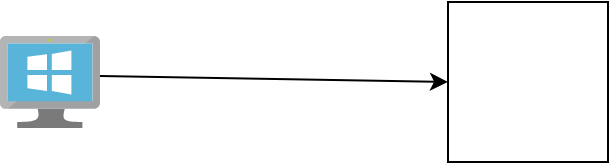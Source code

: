 <mxfile version="24.6.5" type="github" pages="2">
  <diagram name="第 1 页" id="_5oCOYHgwMwmI75yHyrK">
    <mxGraphModel dx="794" dy="1589" grid="1" gridSize="10" guides="1" tooltips="1" connect="1" arrows="1" fold="1" page="1" pageScale="1" pageWidth="827" pageHeight="1169" math="0" shadow="0">
      <root>
        <mxCell id="0" />
        <mxCell id="1" parent="0" />
        <mxCell id="JDdFgm-M0zn8cweRudDp-1" value="" style="whiteSpace=wrap;html=1;aspect=fixed;" parent="1" vertex="1">
          <mxGeometry x="374" y="-187" width="80" height="80" as="geometry" />
        </mxCell>
        <mxCell id="JDdFgm-M0zn8cweRudDp-2" value="" style="image;sketch=0;aspect=fixed;html=1;points=[];align=center;fontSize=12;image=img/lib/mscae/VirtualMachineWindows.svg;" parent="1" vertex="1">
          <mxGeometry x="150" y="-170" width="50" height="46" as="geometry" />
        </mxCell>
        <mxCell id="JDdFgm-M0zn8cweRudDp-3" value="" style="endArrow=classic;html=1;rounded=0;entryX=0;entryY=0.5;entryDx=0;entryDy=0;" parent="1" target="JDdFgm-M0zn8cweRudDp-1" edge="1">
          <mxGeometry width="50" height="50" relative="1" as="geometry">
            <mxPoint x="200" y="-150" as="sourcePoint" />
            <mxPoint x="250" y="-200" as="targetPoint" />
          </mxGeometry>
        </mxCell>
      </root>
    </mxGraphModel>
  </diagram>
  <diagram id="eeDY5NbfKVJLCrMCxqRj" name="第 2 页">
    <mxGraphModel dx="794" dy="420" grid="1" gridSize="10" guides="1" tooltips="1" connect="1" arrows="1" fold="1" page="1" pageScale="1" pageWidth="827" pageHeight="1169" math="0" shadow="0">
      <root>
        <mxCell id="0" />
        <mxCell id="1" parent="0" />
      </root>
    </mxGraphModel>
  </diagram>
</mxfile>
